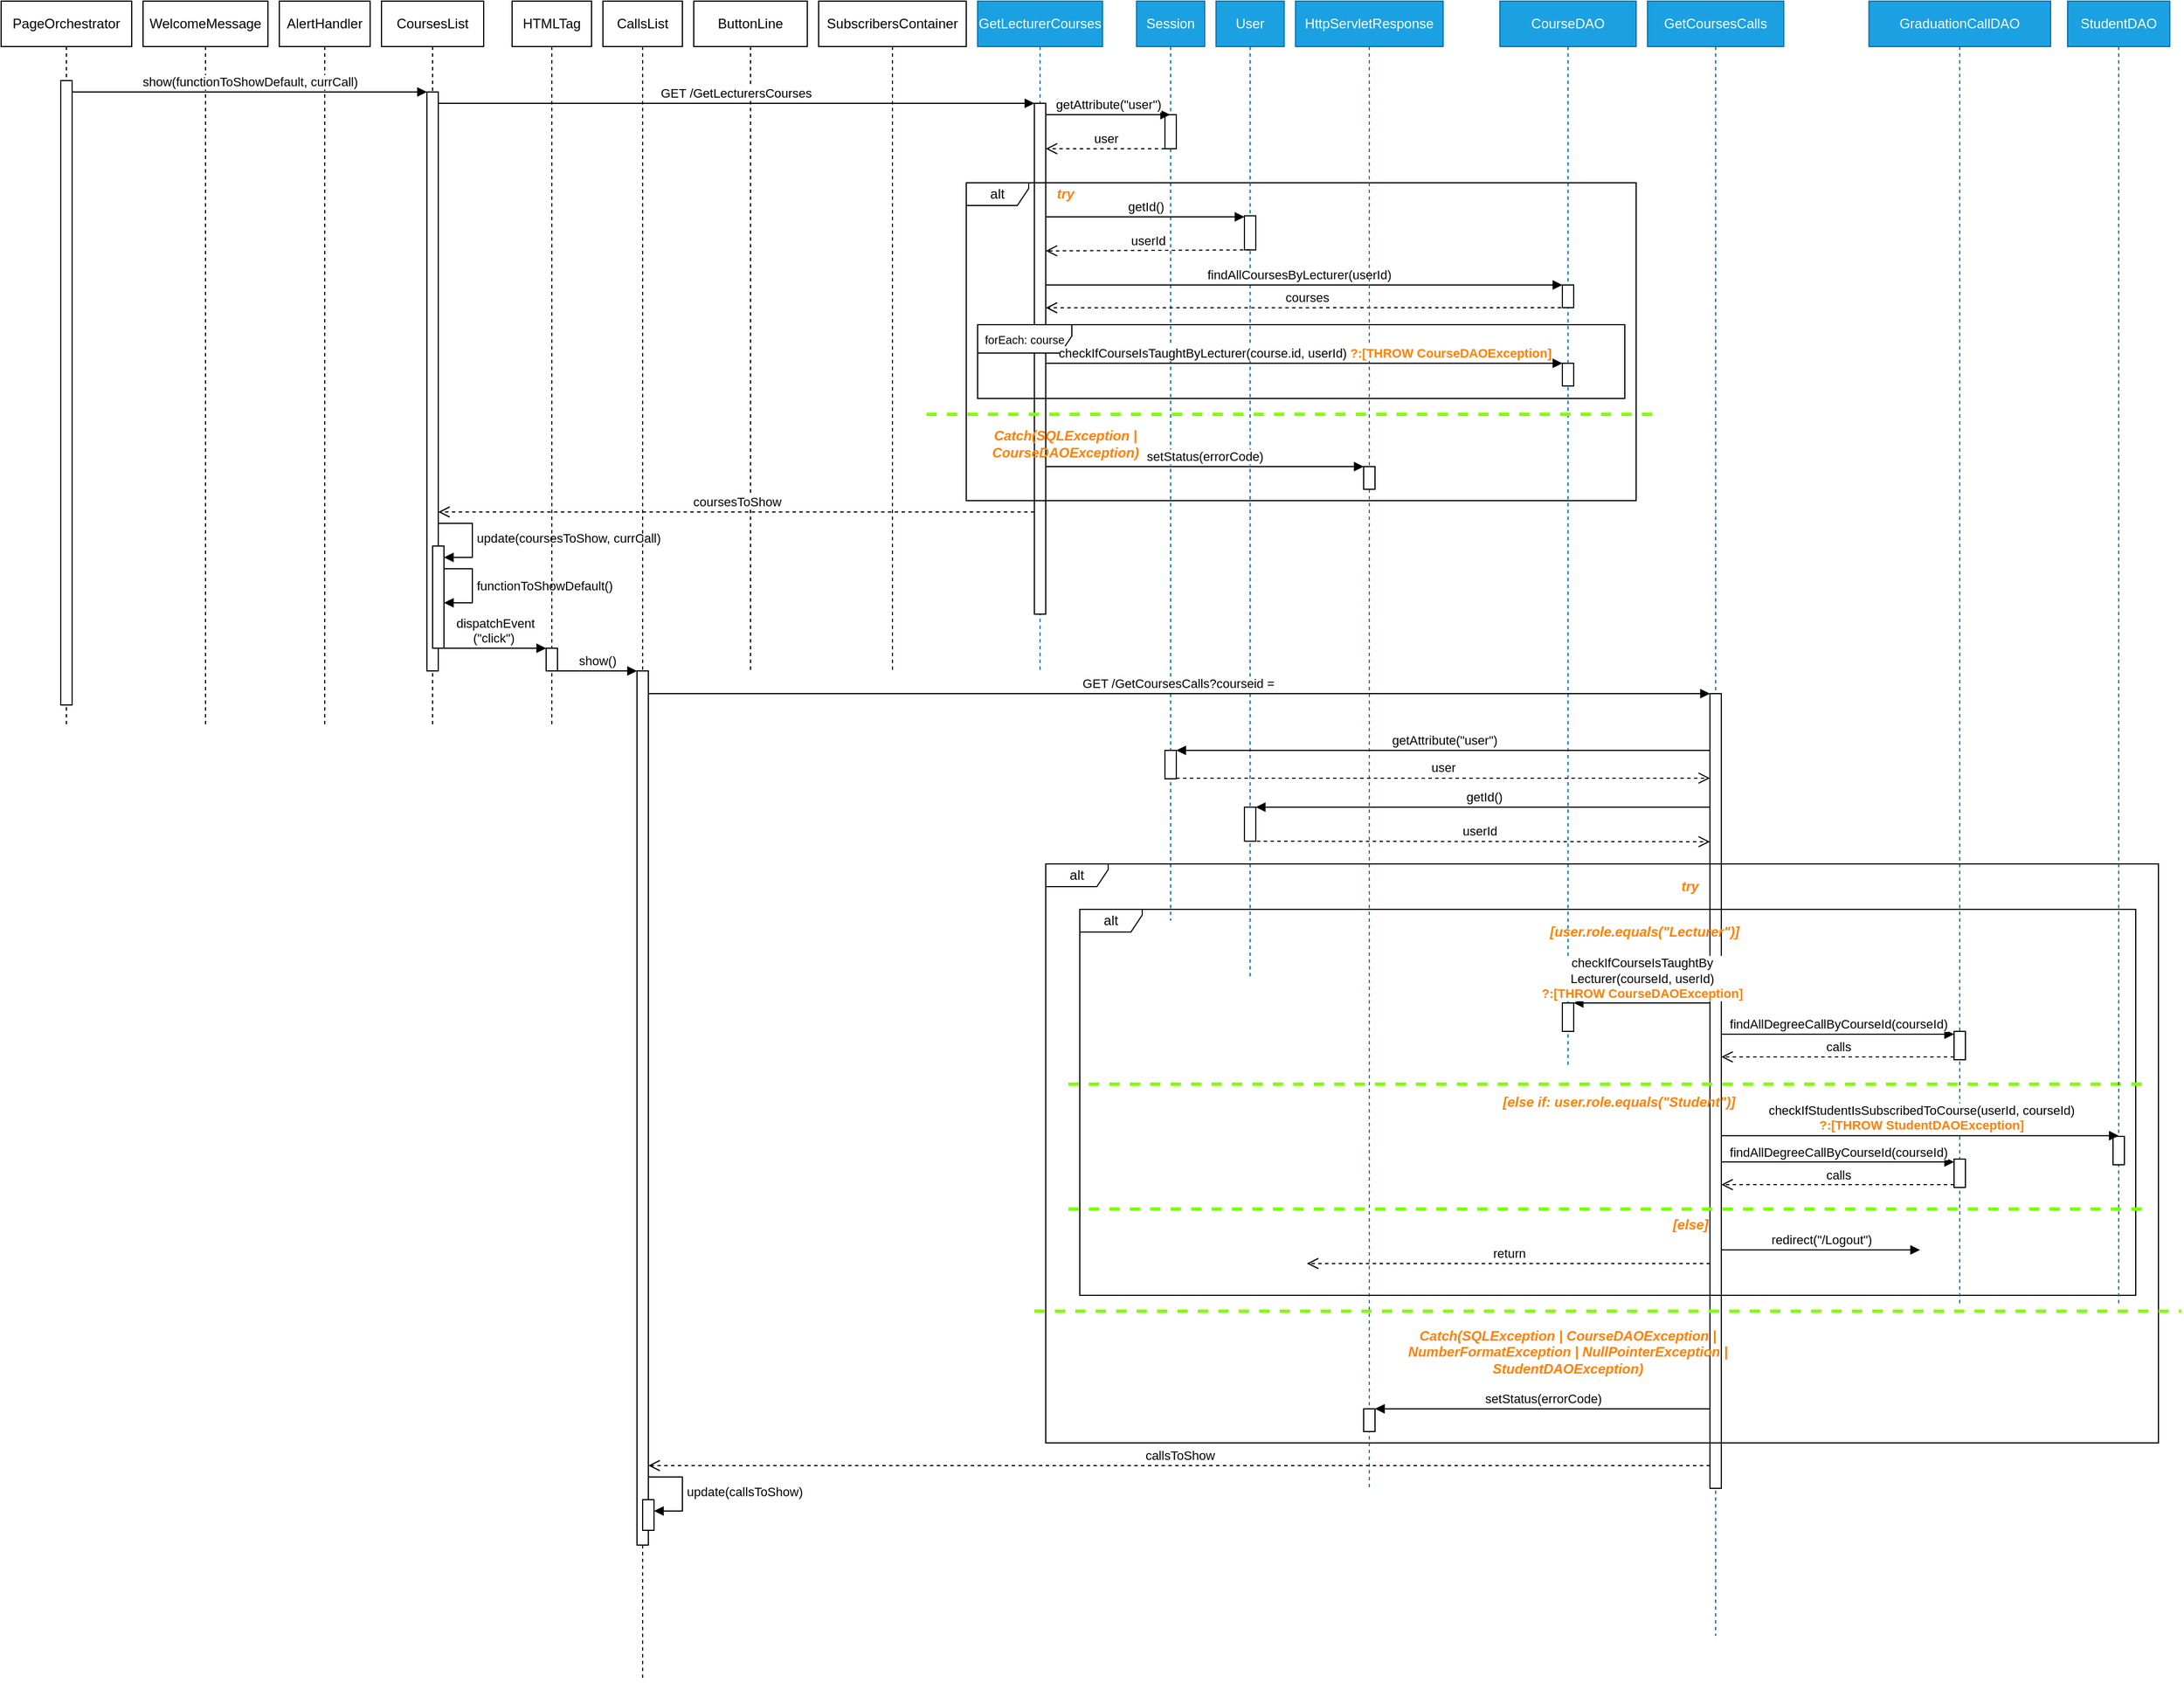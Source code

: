 <mxfile version="21.3.7" type="device">
  <diagram name="Page-1" id="2YBvvXClWsGukQMizWep">
    <mxGraphModel dx="890" dy="943" grid="1" gridSize="10" guides="1" tooltips="1" connect="1" arrows="1" fold="1" page="1" pageScale="1" pageWidth="850" pageHeight="1100" math="0" shadow="0">
      <root>
        <mxCell id="0" />
        <mxCell id="1" parent="0" />
        <mxCell id="Vr1a5inBXHn5BPP0UEcf-83" value="GetCoursesCalls" style="shape=umlLifeline;perimeter=lifelinePerimeter;whiteSpace=wrap;html=1;container=0;dropTarget=0;collapsible=0;recursiveResize=0;outlineConnect=0;portConstraint=eastwest;newEdgeStyle={&quot;edgeStyle&quot;:&quot;elbowEdgeStyle&quot;,&quot;elbow&quot;:&quot;vertical&quot;,&quot;curved&quot;:0,&quot;rounded&quot;:0};fillColor=#1ba1e2;fontColor=#ffffff;strokeColor=#006EAF;" vertex="1" parent="1">
          <mxGeometry x="1910" y="210" width="120" height="1440" as="geometry" />
        </mxCell>
        <mxCell id="Vr1a5inBXHn5BPP0UEcf-89" value="" style="html=1;points=[];perimeter=orthogonalPerimeter;outlineConnect=0;targetShapes=umlLifeline;portConstraint=eastwest;newEdgeStyle={&quot;edgeStyle&quot;:&quot;elbowEdgeStyle&quot;,&quot;elbow&quot;:&quot;vertical&quot;,&quot;curved&quot;:0,&quot;rounded&quot;:0};" vertex="1" parent="1">
          <mxGeometry x="1965" y="820" width="10" height="700" as="geometry" />
        </mxCell>
        <mxCell id="Vr1a5inBXHn5BPP0UEcf-3" value="PageOrchestrator" style="shape=umlLifeline;perimeter=lifelinePerimeter;whiteSpace=wrap;html=1;container=0;dropTarget=0;collapsible=0;recursiveResize=0;outlineConnect=0;portConstraint=eastwest;newEdgeStyle={&quot;edgeStyle&quot;:&quot;elbowEdgeStyle&quot;,&quot;elbow&quot;:&quot;vertical&quot;,&quot;curved&quot;:0,&quot;rounded&quot;:0};" vertex="1" parent="1">
          <mxGeometry x="460" y="210" width="115" height="640" as="geometry" />
        </mxCell>
        <mxCell id="Vr1a5inBXHn5BPP0UEcf-4" value="" style="html=1;points=[];perimeter=orthogonalPerimeter;outlineConnect=0;targetShapes=umlLifeline;portConstraint=eastwest;newEdgeStyle={&quot;edgeStyle&quot;:&quot;elbowEdgeStyle&quot;,&quot;elbow&quot;:&quot;vertical&quot;,&quot;curved&quot;:0,&quot;rounded&quot;:0};" vertex="1" parent="Vr1a5inBXHn5BPP0UEcf-3">
          <mxGeometry x="52.5" y="70" width="10" height="550" as="geometry" />
        </mxCell>
        <mxCell id="Vr1a5inBXHn5BPP0UEcf-5" value="WelcomeMessage" style="shape=umlLifeline;perimeter=lifelinePerimeter;whiteSpace=wrap;html=1;container=0;dropTarget=0;collapsible=0;recursiveResize=0;outlineConnect=0;portConstraint=eastwest;newEdgeStyle={&quot;edgeStyle&quot;:&quot;elbowEdgeStyle&quot;,&quot;elbow&quot;:&quot;vertical&quot;,&quot;curved&quot;:0,&quot;rounded&quot;:0};" vertex="1" parent="1">
          <mxGeometry x="585" y="210" width="110" height="640" as="geometry" />
        </mxCell>
        <mxCell id="Vr1a5inBXHn5BPP0UEcf-7" value="AlertHandler" style="shape=umlLifeline;perimeter=lifelinePerimeter;whiteSpace=wrap;html=1;container=0;dropTarget=0;collapsible=0;recursiveResize=0;outlineConnect=0;portConstraint=eastwest;newEdgeStyle={&quot;edgeStyle&quot;:&quot;elbowEdgeStyle&quot;,&quot;elbow&quot;:&quot;vertical&quot;,&quot;curved&quot;:0,&quot;rounded&quot;:0};" vertex="1" parent="1">
          <mxGeometry x="705" y="210" width="80" height="640" as="geometry" />
        </mxCell>
        <mxCell id="Vr1a5inBXHn5BPP0UEcf-9" value="CoursesList" style="shape=umlLifeline;perimeter=lifelinePerimeter;whiteSpace=wrap;html=1;container=0;dropTarget=0;collapsible=0;recursiveResize=0;outlineConnect=0;portConstraint=eastwest;newEdgeStyle={&quot;edgeStyle&quot;:&quot;elbowEdgeStyle&quot;,&quot;elbow&quot;:&quot;vertical&quot;,&quot;curved&quot;:0,&quot;rounded&quot;:0};" vertex="1" parent="1">
          <mxGeometry x="795" y="210" width="90" height="640" as="geometry" />
        </mxCell>
        <mxCell id="Vr1a5inBXHn5BPP0UEcf-37" value="" style="html=1;points=[];perimeter=orthogonalPerimeter;outlineConnect=0;targetShapes=umlLifeline;portConstraint=eastwest;newEdgeStyle={&quot;edgeStyle&quot;:&quot;elbowEdgeStyle&quot;,&quot;elbow&quot;:&quot;vertical&quot;,&quot;curved&quot;:0,&quot;rounded&quot;:0};" vertex="1" parent="Vr1a5inBXHn5BPP0UEcf-9">
          <mxGeometry x="40" y="80" width="10" height="510" as="geometry" />
        </mxCell>
        <mxCell id="Vr1a5inBXHn5BPP0UEcf-69" value="" style="html=1;points=[];perimeter=orthogonalPerimeter;outlineConnect=0;targetShapes=umlLifeline;portConstraint=eastwest;newEdgeStyle={&quot;edgeStyle&quot;:&quot;elbowEdgeStyle&quot;,&quot;elbow&quot;:&quot;vertical&quot;,&quot;curved&quot;:0,&quot;rounded&quot;:0};" vertex="1" parent="Vr1a5inBXHn5BPP0UEcf-9">
          <mxGeometry x="45" y="480" width="10" height="90" as="geometry" />
        </mxCell>
        <mxCell id="Vr1a5inBXHn5BPP0UEcf-70" value="update(coursesToShow, currCall)" style="html=1;align=left;spacingLeft=2;endArrow=block;rounded=0;edgeStyle=orthogonalEdgeStyle;curved=0;rounded=0;" edge="1" target="Vr1a5inBXHn5BPP0UEcf-69" parent="Vr1a5inBXHn5BPP0UEcf-9">
          <mxGeometry relative="1" as="geometry">
            <mxPoint x="50" y="460" as="sourcePoint" />
            <Array as="points">
              <mxPoint x="80" y="490" />
            </Array>
          </mxGeometry>
        </mxCell>
        <mxCell id="Vr1a5inBXHn5BPP0UEcf-10" value="CallsList" style="shape=umlLifeline;perimeter=lifelinePerimeter;whiteSpace=wrap;html=1;container=0;dropTarget=0;collapsible=0;recursiveResize=0;outlineConnect=0;portConstraint=eastwest;newEdgeStyle={&quot;edgeStyle&quot;:&quot;elbowEdgeStyle&quot;,&quot;elbow&quot;:&quot;vertical&quot;,&quot;curved&quot;:0,&quot;rounded&quot;:0};" vertex="1" parent="1">
          <mxGeometry x="990" y="210" width="70" height="1480" as="geometry" />
        </mxCell>
        <mxCell id="Vr1a5inBXHn5BPP0UEcf-75" value="" style="html=1;points=[];perimeter=orthogonalPerimeter;outlineConnect=0;targetShapes=umlLifeline;portConstraint=eastwest;newEdgeStyle={&quot;edgeStyle&quot;:&quot;elbowEdgeStyle&quot;,&quot;elbow&quot;:&quot;vertical&quot;,&quot;curved&quot;:0,&quot;rounded&quot;:0};" vertex="1" parent="Vr1a5inBXHn5BPP0UEcf-10">
          <mxGeometry x="30" y="590" width="10" height="770" as="geometry" />
        </mxCell>
        <mxCell id="Vr1a5inBXHn5BPP0UEcf-125" value="" style="html=1;points=[];perimeter=orthogonalPerimeter;outlineConnect=0;targetShapes=umlLifeline;portConstraint=eastwest;newEdgeStyle={&quot;edgeStyle&quot;:&quot;elbowEdgeStyle&quot;,&quot;elbow&quot;:&quot;vertical&quot;,&quot;curved&quot;:0,&quot;rounded&quot;:0};" vertex="1" parent="Vr1a5inBXHn5BPP0UEcf-10">
          <mxGeometry x="35" y="1320" width="10" height="27" as="geometry" />
        </mxCell>
        <mxCell id="Vr1a5inBXHn5BPP0UEcf-126" value="update(callsToShow)" style="html=1;align=left;spacingLeft=2;endArrow=block;rounded=0;edgeStyle=orthogonalEdgeStyle;curved=0;rounded=0;" edge="1" parent="Vr1a5inBXHn5BPP0UEcf-10" target="Vr1a5inBXHn5BPP0UEcf-125">
          <mxGeometry relative="1" as="geometry">
            <mxPoint x="40" y="1300" as="sourcePoint" />
            <Array as="points">
              <mxPoint x="70" y="1330" />
            </Array>
          </mxGeometry>
        </mxCell>
        <mxCell id="Vr1a5inBXHn5BPP0UEcf-11" value="ButtonLine" style="shape=umlLifeline;perimeter=lifelinePerimeter;whiteSpace=wrap;html=1;container=0;dropTarget=0;collapsible=0;recursiveResize=0;outlineConnect=0;portConstraint=eastwest;newEdgeStyle={&quot;edgeStyle&quot;:&quot;elbowEdgeStyle&quot;,&quot;elbow&quot;:&quot;vertical&quot;,&quot;curved&quot;:0,&quot;rounded&quot;:0};" vertex="1" parent="1">
          <mxGeometry x="1070" y="210" width="100" height="590" as="geometry" />
        </mxCell>
        <mxCell id="Vr1a5inBXHn5BPP0UEcf-17" value="SubscribersContainer" style="shape=umlLifeline;perimeter=lifelinePerimeter;whiteSpace=wrap;html=1;container=0;dropTarget=0;collapsible=0;recursiveResize=0;outlineConnect=0;portConstraint=eastwest;newEdgeStyle={&quot;edgeStyle&quot;:&quot;elbowEdgeStyle&quot;,&quot;elbow&quot;:&quot;vertical&quot;,&quot;curved&quot;:0,&quot;rounded&quot;:0};" vertex="1" parent="1">
          <mxGeometry x="1180" y="210" width="130" height="590" as="geometry" />
        </mxCell>
        <mxCell id="Vr1a5inBXHn5BPP0UEcf-19" value="GetLecturerCourses" style="shape=umlLifeline;perimeter=lifelinePerimeter;whiteSpace=wrap;html=1;container=0;dropTarget=0;collapsible=0;recursiveResize=0;outlineConnect=0;portConstraint=eastwest;newEdgeStyle={&quot;edgeStyle&quot;:&quot;elbowEdgeStyle&quot;,&quot;elbow&quot;:&quot;vertical&quot;,&quot;curved&quot;:0,&quot;rounded&quot;:0};fillColor=#1ba1e2;fontColor=#ffffff;strokeColor=#006EAF;" vertex="1" parent="1">
          <mxGeometry x="1320" y="210" width="110" height="590" as="geometry" />
        </mxCell>
        <mxCell id="Vr1a5inBXHn5BPP0UEcf-38" value="" style="html=1;points=[];perimeter=orthogonalPerimeter;outlineConnect=0;targetShapes=umlLifeline;portConstraint=eastwest;newEdgeStyle={&quot;edgeStyle&quot;:&quot;elbowEdgeStyle&quot;,&quot;elbow&quot;:&quot;vertical&quot;,&quot;curved&quot;:0,&quot;rounded&quot;:0};" vertex="1" parent="Vr1a5inBXHn5BPP0UEcf-19">
          <mxGeometry x="50" y="90" width="10" height="450" as="geometry" />
        </mxCell>
        <mxCell id="Vr1a5inBXHn5BPP0UEcf-22" value="Session" style="shape=umlLifeline;perimeter=lifelinePerimeter;whiteSpace=wrap;html=1;container=0;dropTarget=0;collapsible=0;recursiveResize=0;outlineConnect=0;portConstraint=eastwest;newEdgeStyle={&quot;edgeStyle&quot;:&quot;elbowEdgeStyle&quot;,&quot;elbow&quot;:&quot;vertical&quot;,&quot;curved&quot;:0,&quot;rounded&quot;:0};fillColor=#1ba1e2;fontColor=#ffffff;strokeColor=#006EAF;" vertex="1" parent="1">
          <mxGeometry x="1460" y="210" width="60" height="810" as="geometry" />
        </mxCell>
        <mxCell id="Vr1a5inBXHn5BPP0UEcf-42" value="" style="html=1;points=[];perimeter=orthogonalPerimeter;outlineConnect=0;targetShapes=umlLifeline;portConstraint=eastwest;newEdgeStyle={&quot;edgeStyle&quot;:&quot;elbowEdgeStyle&quot;,&quot;elbow&quot;:&quot;vertical&quot;,&quot;curved&quot;:0,&quot;rounded&quot;:0};" vertex="1" parent="Vr1a5inBXHn5BPP0UEcf-22">
          <mxGeometry x="25" y="100" width="10" height="30" as="geometry" />
        </mxCell>
        <mxCell id="Vr1a5inBXHn5BPP0UEcf-23" value="CourseDAO" style="shape=umlLifeline;perimeter=lifelinePerimeter;whiteSpace=wrap;html=1;container=0;dropTarget=0;collapsible=0;recursiveResize=0;outlineConnect=0;portConstraint=eastwest;newEdgeStyle={&quot;edgeStyle&quot;:&quot;elbowEdgeStyle&quot;,&quot;elbow&quot;:&quot;vertical&quot;,&quot;curved&quot;:0,&quot;rounded&quot;:0};fillColor=#1ba1e2;fontColor=#ffffff;strokeColor=#006EAF;" vertex="1" parent="1">
          <mxGeometry x="1780" y="210" width="120" height="940" as="geometry" />
        </mxCell>
        <mxCell id="Vr1a5inBXHn5BPP0UEcf-59" value="" style="html=1;points=[];perimeter=orthogonalPerimeter;outlineConnect=0;targetShapes=umlLifeline;portConstraint=eastwest;newEdgeStyle={&quot;edgeStyle&quot;:&quot;elbowEdgeStyle&quot;,&quot;elbow&quot;:&quot;vertical&quot;,&quot;curved&quot;:0,&quot;rounded&quot;:0};" vertex="1" parent="Vr1a5inBXHn5BPP0UEcf-23">
          <mxGeometry x="55" y="319" width="10" height="20" as="geometry" />
        </mxCell>
        <mxCell id="Vr1a5inBXHn5BPP0UEcf-96" value="" style="html=1;points=[];perimeter=orthogonalPerimeter;outlineConnect=0;targetShapes=umlLifeline;portConstraint=eastwest;newEdgeStyle={&quot;edgeStyle&quot;:&quot;elbowEdgeStyle&quot;,&quot;elbow&quot;:&quot;vertical&quot;,&quot;curved&quot;:0,&quot;rounded&quot;:0};" vertex="1" parent="Vr1a5inBXHn5BPP0UEcf-23">
          <mxGeometry x="55" y="882.5" width="10" height="25" as="geometry" />
        </mxCell>
        <mxCell id="Vr1a5inBXHn5BPP0UEcf-97" value="checkIfCourseIsTaughtBy&lt;br&gt;Lecturer(courseId, userId) &lt;br&gt;&lt;b&gt;&lt;font color=&quot;#ff8000&quot;&gt;?:[THROW CourseDAOException]&lt;/font&gt;&lt;/b&gt;" style="html=1;verticalAlign=bottom;endArrow=block;edgeStyle=elbowEdgeStyle;elbow=vertical;curved=0;rounded=0;" edge="1" parent="Vr1a5inBXHn5BPP0UEcf-23" target="Vr1a5inBXHn5BPP0UEcf-96">
          <mxGeometry width="80" relative="1" as="geometry">
            <mxPoint x="185" y="882.5" as="sourcePoint" />
            <mxPoint x="190" y="872.5" as="targetPoint" />
            <Array as="points">
              <mxPoint x="120" y="882.5" />
              <mxPoint x="130" y="862.5" />
              <mxPoint x="130" y="852.5" />
            </Array>
          </mxGeometry>
        </mxCell>
        <mxCell id="Vr1a5inBXHn5BPP0UEcf-32" value="show(functionToShowDefault, currCall)" style="html=1;verticalAlign=bottom;endArrow=block;edgeStyle=elbowEdgeStyle;elbow=vertical;curved=0;rounded=0;" edge="1" parent="1" target="Vr1a5inBXHn5BPP0UEcf-37" source="Vr1a5inBXHn5BPP0UEcf-4">
          <mxGeometry x="-0.001" relative="1" as="geometry">
            <mxPoint x="465" y="760" as="sourcePoint" />
            <Array as="points">
              <mxPoint x="575" y="290" />
              <mxPoint x="715" y="280" />
              <mxPoint x="679" y="760" />
              <mxPoint x="503" y="769.17" />
              <mxPoint x="483" y="779.17" />
              <mxPoint x="503" y="769.17" />
            </Array>
            <mxPoint x="912" y="760" as="targetPoint" />
            <mxPoint as="offset" />
          </mxGeometry>
        </mxCell>
        <mxCell id="Vr1a5inBXHn5BPP0UEcf-36" value="GET /GetLecturersCourses" style="html=1;verticalAlign=bottom;endArrow=block;edgeStyle=elbowEdgeStyle;elbow=vertical;curved=0;rounded=0;" edge="1" parent="1" source="Vr1a5inBXHn5BPP0UEcf-37" target="Vr1a5inBXHn5BPP0UEcf-38">
          <mxGeometry x="-0.001" relative="1" as="geometry">
            <mxPoint x="959" y="290" as="sourcePoint" />
            <Array as="points">
              <mxPoint x="1160" y="300" />
              <mxPoint x="1071" y="290" />
              <mxPoint x="1211" y="280" />
              <mxPoint x="1175" y="760" />
              <mxPoint x="999" y="769.17" />
              <mxPoint x="979" y="779.17" />
              <mxPoint x="999" y="769.17" />
            </Array>
            <mxPoint x="1280" y="120" as="targetPoint" />
            <mxPoint as="offset" />
          </mxGeometry>
        </mxCell>
        <mxCell id="Vr1a5inBXHn5BPP0UEcf-41" value="getAttribute(&quot;user&quot;)" style="html=1;verticalAlign=bottom;endArrow=block;edgeStyle=elbowEdgeStyle;elbow=vertical;curved=0;rounded=0;" edge="1" parent="1" source="Vr1a5inBXHn5BPP0UEcf-38" target="Vr1a5inBXHn5BPP0UEcf-22">
          <mxGeometry x="-0.003" width="80" relative="1" as="geometry">
            <mxPoint x="1400" y="320" as="sourcePoint" />
            <mxPoint x="1480" y="320" as="targetPoint" />
            <Array as="points">
              <mxPoint x="1390" y="310" />
            </Array>
            <mxPoint as="offset" />
          </mxGeometry>
        </mxCell>
        <mxCell id="Vr1a5inBXHn5BPP0UEcf-43" value="user" style="html=1;verticalAlign=bottom;endArrow=open;dashed=1;endSize=8;edgeStyle=elbowEdgeStyle;elbow=vertical;curved=0;rounded=0;" edge="1" parent="1" source="Vr1a5inBXHn5BPP0UEcf-42" target="Vr1a5inBXHn5BPP0UEcf-38">
          <mxGeometry relative="1" as="geometry">
            <mxPoint x="1490" y="340" as="sourcePoint" />
            <mxPoint x="1410" y="340" as="targetPoint" />
            <Array as="points">
              <mxPoint x="1450" y="340" />
              <mxPoint x="1470" y="340" />
            </Array>
          </mxGeometry>
        </mxCell>
        <mxCell id="Vr1a5inBXHn5BPP0UEcf-44" value="alt" style="shape=umlFrame;whiteSpace=wrap;html=1;pointerEvents=0;width=55;height=20;" vertex="1" parent="1">
          <mxGeometry x="1310" y="370" width="590" height="280" as="geometry" />
        </mxCell>
        <mxCell id="Vr1a5inBXHn5BPP0UEcf-45" value="try" style="text;html=1;strokeColor=none;fillColor=none;align=center;verticalAlign=middle;whiteSpace=wrap;rounded=0;fontStyle=3;fontColor=#FF8000;" vertex="1" parent="1">
          <mxGeometry x="1350" y="370" width="95" height="20" as="geometry" />
        </mxCell>
        <mxCell id="Vr1a5inBXHn5BPP0UEcf-46" value="" style="line;strokeWidth=3;fillColor=#80FF00;align=left;verticalAlign=middle;spacingTop=-1;spacingLeft=3;spacingRight=3;rotatable=0;labelPosition=right;points=[];portConstraint=eastwest;strokeColor=#80FF00;dashed=1;fontColor=#ffffff;fontStyle=0" vertex="1" parent="1">
          <mxGeometry x="1275" y="570" width="645" height="8" as="geometry" />
        </mxCell>
        <mxCell id="Vr1a5inBXHn5BPP0UEcf-47" value="Catch(SQLException | CourseDAOException)" style="text;html=1;align=center;verticalAlign=middle;whiteSpace=wrap;rounded=0;fontStyle=3;fontColor=#FF8000;" vertex="1" parent="1">
          <mxGeometry x="1326.25" y="590" width="142.5" height="20" as="geometry" />
        </mxCell>
        <mxCell id="Vr1a5inBXHn5BPP0UEcf-49" value="getId()" style="html=1;verticalAlign=bottom;endArrow=block;edgeStyle=elbowEdgeStyle;elbow=vertical;curved=0;rounded=0;" edge="1" parent="1" source="Vr1a5inBXHn5BPP0UEcf-38" target="Vr1a5inBXHn5BPP0UEcf-52">
          <mxGeometry width="80" relative="1" as="geometry">
            <mxPoint x="1380" y="410" as="sourcePoint" />
            <mxPoint x="1550" y="330" as="targetPoint" />
            <Array as="points">
              <mxPoint x="1530" y="400" />
            </Array>
          </mxGeometry>
        </mxCell>
        <mxCell id="Vr1a5inBXHn5BPP0UEcf-50" value="User" style="shape=umlLifeline;perimeter=lifelinePerimeter;whiteSpace=wrap;html=1;container=0;dropTarget=0;collapsible=0;recursiveResize=0;outlineConnect=0;portConstraint=eastwest;newEdgeStyle={&quot;edgeStyle&quot;:&quot;elbowEdgeStyle&quot;,&quot;elbow&quot;:&quot;vertical&quot;,&quot;curved&quot;:0,&quot;rounded&quot;:0};fillColor=#1ba1e2;fontColor=#ffffff;strokeColor=#006EAF;" vertex="1" parent="1">
          <mxGeometry x="1530" y="210" width="60" height="860" as="geometry" />
        </mxCell>
        <mxCell id="Vr1a5inBXHn5BPP0UEcf-52" value="" style="html=1;points=[];perimeter=orthogonalPerimeter;outlineConnect=0;targetShapes=umlLifeline;portConstraint=eastwest;newEdgeStyle={&quot;edgeStyle&quot;:&quot;elbowEdgeStyle&quot;,&quot;elbow&quot;:&quot;vertical&quot;,&quot;curved&quot;:0,&quot;rounded&quot;:0};" vertex="1" parent="Vr1a5inBXHn5BPP0UEcf-50">
          <mxGeometry x="25" y="189.13" width="10" height="30" as="geometry" />
        </mxCell>
        <mxCell id="Vr1a5inBXHn5BPP0UEcf-91" value="" style="html=1;points=[];perimeter=orthogonalPerimeter;outlineConnect=0;targetShapes=umlLifeline;portConstraint=eastwest;newEdgeStyle={&quot;edgeStyle&quot;:&quot;elbowEdgeStyle&quot;,&quot;elbow&quot;:&quot;vertical&quot;,&quot;curved&quot;:0,&quot;rounded&quot;:0};" vertex="1" parent="Vr1a5inBXHn5BPP0UEcf-50">
          <mxGeometry x="25" y="710" width="10" height="30" as="geometry" />
        </mxCell>
        <mxCell id="Vr1a5inBXHn5BPP0UEcf-93" value="getId()" style="html=1;verticalAlign=bottom;endArrow=block;edgeStyle=elbowEdgeStyle;elbow=vertical;curved=0;rounded=0;" edge="1" parent="Vr1a5inBXHn5BPP0UEcf-50" target="Vr1a5inBXHn5BPP0UEcf-91">
          <mxGeometry x="-0.003" width="80" relative="1" as="geometry">
            <mxPoint x="435" y="710" as="sourcePoint" />
            <mxPoint x="-35" y="710" as="targetPoint" />
            <Array as="points">
              <mxPoint x="80" y="710" />
            </Array>
            <mxPoint as="offset" />
          </mxGeometry>
        </mxCell>
        <mxCell id="Vr1a5inBXHn5BPP0UEcf-94" value="userId" style="html=1;verticalAlign=bottom;endArrow=open;dashed=1;endSize=8;edgeStyle=elbowEdgeStyle;elbow=vertical;curved=0;rounded=0;" edge="1" parent="Vr1a5inBXHn5BPP0UEcf-50" source="Vr1a5inBXHn5BPP0UEcf-91">
          <mxGeometry relative="1" as="geometry">
            <mxPoint x="60" y="740" as="sourcePoint" />
            <mxPoint x="435" y="740.47" as="targetPoint" />
            <Array as="points">
              <mxPoint x="410" y="740.47" />
              <mxPoint x="430" y="740.47" />
            </Array>
          </mxGeometry>
        </mxCell>
        <mxCell id="Vr1a5inBXHn5BPP0UEcf-53" value="userId" style="html=1;verticalAlign=bottom;endArrow=open;dashed=1;endSize=8;edgeStyle=elbowEdgeStyle;elbow=vertical;curved=0;rounded=0;" edge="1" parent="1" source="Vr1a5inBXHn5BPP0UEcf-52" target="Vr1a5inBXHn5BPP0UEcf-38">
          <mxGeometry relative="1" as="geometry">
            <mxPoint x="1590" y="429.13" as="sourcePoint" />
            <mxPoint x="1480" y="429.13" as="targetPoint" />
            <Array as="points">
              <mxPoint x="1530" y="430" />
              <mxPoint x="1550" y="420" />
            </Array>
          </mxGeometry>
        </mxCell>
        <mxCell id="Vr1a5inBXHn5BPP0UEcf-54" value="findAllCoursesByLecturer(userId)" style="html=1;verticalAlign=bottom;endArrow=block;edgeStyle=elbowEdgeStyle;elbow=vertical;curved=0;rounded=0;" edge="1" parent="1" target="Vr1a5inBXHn5BPP0UEcf-55">
          <mxGeometry width="80" relative="1" as="geometry">
            <mxPoint x="1380" y="450" as="sourcePoint" />
            <mxPoint x="1600" y="450" as="targetPoint" />
            <Array as="points">
              <mxPoint x="1650" y="460" />
              <mxPoint x="1530" y="450" />
            </Array>
          </mxGeometry>
        </mxCell>
        <mxCell id="Vr1a5inBXHn5BPP0UEcf-55" value="" style="html=1;points=[];perimeter=orthogonalPerimeter;outlineConnect=0;targetShapes=umlLifeline;portConstraint=eastwest;newEdgeStyle={&quot;edgeStyle&quot;:&quot;elbowEdgeStyle&quot;,&quot;elbow&quot;:&quot;vertical&quot;,&quot;curved&quot;:0,&quot;rounded&quot;:0};" vertex="1" parent="1">
          <mxGeometry x="1835" y="460" width="10" height="20" as="geometry" />
        </mxCell>
        <mxCell id="Vr1a5inBXHn5BPP0UEcf-56" value="courses" style="html=1;verticalAlign=bottom;endArrow=open;dashed=1;endSize=8;edgeStyle=elbowEdgeStyle;elbow=vertical;curved=0;rounded=0;" edge="1" parent="1" source="Vr1a5inBXHn5BPP0UEcf-55" target="Vr1a5inBXHn5BPP0UEcf-38">
          <mxGeometry relative="1" as="geometry">
            <mxPoint x="1685" y="480" as="sourcePoint" />
            <mxPoint x="1470" y="480" as="targetPoint" />
            <Array as="points">
              <mxPoint x="1660" y="480.13" />
            </Array>
          </mxGeometry>
        </mxCell>
        <mxCell id="Vr1a5inBXHn5BPP0UEcf-57" value="&lt;font style=&quot;font-size: 10px;&quot;&gt;forEach: course&lt;/font&gt;" style="shape=umlFrame;whiteSpace=wrap;html=1;pointerEvents=0;width=83;height=25;" vertex="1" parent="1">
          <mxGeometry x="1320" y="495" width="570" height="65" as="geometry" />
        </mxCell>
        <mxCell id="Vr1a5inBXHn5BPP0UEcf-61" value="setStatus(errorCode)" style="html=1;verticalAlign=bottom;endArrow=block;edgeStyle=elbowEdgeStyle;elbow=vertical;curved=0;rounded=0;" edge="1" parent="1" source="Vr1a5inBXHn5BPP0UEcf-38" target="Vr1a5inBXHn5BPP0UEcf-63">
          <mxGeometry width="80" relative="1" as="geometry">
            <mxPoint x="1470" y="640" as="sourcePoint" />
            <mxPoint x="1550" y="640" as="targetPoint" />
            <Array as="points">
              <mxPoint x="1670" y="620" />
              <mxPoint x="1640" y="640" />
            </Array>
          </mxGeometry>
        </mxCell>
        <mxCell id="Vr1a5inBXHn5BPP0UEcf-62" value="HttpServletResponse" style="shape=umlLifeline;perimeter=lifelinePerimeter;whiteSpace=wrap;html=1;container=0;dropTarget=0;collapsible=0;recursiveResize=0;outlineConnect=0;portConstraint=eastwest;newEdgeStyle={&quot;edgeStyle&quot;:&quot;elbowEdgeStyle&quot;,&quot;elbow&quot;:&quot;vertical&quot;,&quot;curved&quot;:0,&quot;rounded&quot;:0};fillColor=#1ba1e2;fontColor=#ffffff;strokeColor=#006EAF;" vertex="1" parent="1">
          <mxGeometry x="1600" y="210" width="130" height="1310" as="geometry" />
        </mxCell>
        <mxCell id="Vr1a5inBXHn5BPP0UEcf-63" value="" style="html=1;points=[];perimeter=orthogonalPerimeter;outlineConnect=0;targetShapes=umlLifeline;portConstraint=eastwest;newEdgeStyle={&quot;edgeStyle&quot;:&quot;elbowEdgeStyle&quot;,&quot;elbow&quot;:&quot;vertical&quot;,&quot;curved&quot;:0,&quot;rounded&quot;:0};" vertex="1" parent="Vr1a5inBXHn5BPP0UEcf-62">
          <mxGeometry x="60" y="410" width="10" height="20" as="geometry" />
        </mxCell>
        <mxCell id="Vr1a5inBXHn5BPP0UEcf-122" value="" style="html=1;points=[];perimeter=orthogonalPerimeter;outlineConnect=0;targetShapes=umlLifeline;portConstraint=eastwest;newEdgeStyle={&quot;edgeStyle&quot;:&quot;elbowEdgeStyle&quot;,&quot;elbow&quot;:&quot;vertical&quot;,&quot;curved&quot;:0,&quot;rounded&quot;:0};" vertex="1" parent="Vr1a5inBXHn5BPP0UEcf-62">
          <mxGeometry x="60" y="1240" width="10" height="20" as="geometry" />
        </mxCell>
        <mxCell id="Vr1a5inBXHn5BPP0UEcf-64" value="coursesToShow" style="html=1;verticalAlign=bottom;endArrow=open;dashed=1;endSize=8;edgeStyle=elbowEdgeStyle;elbow=vertical;curved=0;rounded=0;" edge="1" parent="1" source="Vr1a5inBXHn5BPP0UEcf-38" target="Vr1a5inBXHn5BPP0UEcf-37">
          <mxGeometry relative="1" as="geometry">
            <mxPoint x="1350" y="700" as="sourcePoint" />
            <mxPoint x="1270" y="700" as="targetPoint" />
            <Array as="points">
              <mxPoint x="1270" y="660" />
            </Array>
          </mxGeometry>
        </mxCell>
        <mxCell id="Vr1a5inBXHn5BPP0UEcf-73" value="functionToShowDefault()" style="html=1;align=left;spacingLeft=2;endArrow=block;rounded=0;edgeStyle=orthogonalEdgeStyle;curved=0;rounded=0;" edge="1" parent="1" source="Vr1a5inBXHn5BPP0UEcf-69">
          <mxGeometry relative="1" as="geometry">
            <mxPoint x="845" y="710" as="sourcePoint" />
            <Array as="points">
              <mxPoint x="875" y="710" />
              <mxPoint x="875" y="740" />
            </Array>
            <mxPoint x="850" y="740" as="targetPoint" />
          </mxGeometry>
        </mxCell>
        <mxCell id="Vr1a5inBXHn5BPP0UEcf-74" value="dispatchEvent&lt;br&gt;(&quot;click&quot;)&amp;nbsp;" style="html=1;verticalAlign=bottom;endArrow=block;edgeStyle=elbowEdgeStyle;elbow=vertical;curved=0;rounded=0;" edge="1" parent="1" source="Vr1a5inBXHn5BPP0UEcf-69" target="Vr1a5inBXHn5BPP0UEcf-79">
          <mxGeometry width="80" relative="1" as="geometry">
            <mxPoint x="950" y="750" as="sourcePoint" />
            <mxPoint x="1030" y="750" as="targetPoint" />
            <Array as="points">
              <mxPoint x="930" y="780" />
              <mxPoint x="970" y="770" />
              <mxPoint x="960" y="760" />
            </Array>
          </mxGeometry>
        </mxCell>
        <mxCell id="Vr1a5inBXHn5BPP0UEcf-78" value="HTMLTag" style="shape=umlLifeline;perimeter=lifelinePerimeter;whiteSpace=wrap;html=1;container=0;dropTarget=0;collapsible=0;recursiveResize=0;outlineConnect=0;portConstraint=eastwest;newEdgeStyle={&quot;edgeStyle&quot;:&quot;elbowEdgeStyle&quot;,&quot;elbow&quot;:&quot;vertical&quot;,&quot;curved&quot;:0,&quot;rounded&quot;:0};" vertex="1" parent="1">
          <mxGeometry x="910" y="210" width="70" height="640" as="geometry" />
        </mxCell>
        <mxCell id="Vr1a5inBXHn5BPP0UEcf-79" value="" style="html=1;points=[];perimeter=orthogonalPerimeter;outlineConnect=0;targetShapes=umlLifeline;portConstraint=eastwest;newEdgeStyle={&quot;edgeStyle&quot;:&quot;elbowEdgeStyle&quot;,&quot;elbow&quot;:&quot;vertical&quot;,&quot;curved&quot;:0,&quot;rounded&quot;:0};" vertex="1" parent="Vr1a5inBXHn5BPP0UEcf-78">
          <mxGeometry x="30" y="570" width="10" height="20" as="geometry" />
        </mxCell>
        <mxCell id="Vr1a5inBXHn5BPP0UEcf-80" value="show()" style="html=1;verticalAlign=bottom;endArrow=block;edgeStyle=elbowEdgeStyle;elbow=vertical;curved=0;rounded=0;" edge="1" parent="1" source="Vr1a5inBXHn5BPP0UEcf-79" target="Vr1a5inBXHn5BPP0UEcf-75">
          <mxGeometry width="80" relative="1" as="geometry">
            <mxPoint x="950" y="810" as="sourcePoint" />
            <mxPoint x="1040" y="810" as="targetPoint" />
            <Array as="points">
              <mxPoint x="1000" y="800" />
              <mxPoint x="1000" y="810" />
              <mxPoint x="1030" y="810" />
              <mxPoint x="1070" y="800" />
              <mxPoint x="1060" y="790" />
            </Array>
          </mxGeometry>
        </mxCell>
        <mxCell id="Vr1a5inBXHn5BPP0UEcf-81" value="GET /GetCoursesCalls?courseid =&amp;nbsp;" style="html=1;verticalAlign=bottom;endArrow=block;edgeStyle=elbowEdgeStyle;elbow=vertical;curved=0;rounded=0;" edge="1" parent="1" source="Vr1a5inBXHn5BPP0UEcf-75" target="Vr1a5inBXHn5BPP0UEcf-89">
          <mxGeometry width="80" relative="1" as="geometry">
            <mxPoint x="1030" y="830" as="sourcePoint" />
            <mxPoint x="1966.316" y="810" as="targetPoint" />
            <Array as="points">
              <mxPoint x="1060" y="820" />
            </Array>
          </mxGeometry>
        </mxCell>
        <mxCell id="Vr1a5inBXHn5BPP0UEcf-58" value="checkIfCourseIsTaughtByLecturer(course.id, userId) &lt;font color=&quot;#ff8000&quot;&gt;&lt;b&gt;?:[THROW CourseDAOException]&lt;/b&gt;&lt;/font&gt;" style="html=1;verticalAlign=bottom;endArrow=block;edgeStyle=elbowEdgeStyle;elbow=vertical;curved=0;rounded=0;" edge="1" parent="1" source="Vr1a5inBXHn5BPP0UEcf-38" target="Vr1a5inBXHn5BPP0UEcf-59">
          <mxGeometry width="80" relative="1" as="geometry">
            <mxPoint x="1475.0" y="529" as="sourcePoint" />
            <mxPoint x="1795" y="529" as="targetPoint" />
            <Array as="points">
              <mxPoint x="1745" y="529" />
              <mxPoint x="1625" y="519" />
            </Array>
          </mxGeometry>
        </mxCell>
        <mxCell id="Vr1a5inBXHn5BPP0UEcf-85" value="alt" style="shape=umlFrame;whiteSpace=wrap;html=1;pointerEvents=0;width=55;height=20;" vertex="1" parent="1">
          <mxGeometry x="1410" y="1010" width="930" height="340" as="geometry" />
        </mxCell>
        <mxCell id="Vr1a5inBXHn5BPP0UEcf-87" value="getAttribute(&quot;user&quot;)" style="html=1;verticalAlign=bottom;endArrow=block;edgeStyle=elbowEdgeStyle;elbow=vertical;curved=0;rounded=0;" edge="1" parent="1" source="Vr1a5inBXHn5BPP0UEcf-89" target="Vr1a5inBXHn5BPP0UEcf-90">
          <mxGeometry x="-0.003" width="80" relative="1" as="geometry">
            <mxPoint x="1775" y="864.47" as="sourcePoint" />
            <mxPoint x="1380" y="890" as="targetPoint" />
            <Array as="points">
              <mxPoint x="1610" y="870" />
            </Array>
            <mxPoint as="offset" />
          </mxGeometry>
        </mxCell>
        <mxCell id="Vr1a5inBXHn5BPP0UEcf-88" value="user" style="html=1;verticalAlign=bottom;endArrow=open;dashed=1;endSize=8;edgeStyle=elbowEdgeStyle;elbow=vertical;curved=0;rounded=0;" edge="1" parent="1" source="Vr1a5inBXHn5BPP0UEcf-90" target="Vr1a5inBXHn5BPP0UEcf-89">
          <mxGeometry relative="1" as="geometry">
            <mxPoint x="1880" y="894.47" as="sourcePoint" />
            <mxPoint x="1775" y="894.47" as="targetPoint" />
            <Array as="points">
              <mxPoint x="1845" y="894.47" />
              <mxPoint x="1865" y="894.47" />
            </Array>
          </mxGeometry>
        </mxCell>
        <mxCell id="Vr1a5inBXHn5BPP0UEcf-90" value="" style="html=1;points=[];perimeter=orthogonalPerimeter;outlineConnect=0;targetShapes=umlLifeline;portConstraint=eastwest;newEdgeStyle={&quot;edgeStyle&quot;:&quot;elbowEdgeStyle&quot;,&quot;elbow&quot;:&quot;vertical&quot;,&quot;curved&quot;:0,&quot;rounded&quot;:0};" vertex="1" parent="1">
          <mxGeometry x="1485" y="870" width="10" height="25" as="geometry" />
        </mxCell>
        <mxCell id="Vr1a5inBXHn5BPP0UEcf-92" value="[user.role.equals(&quot;Lecturer&quot;)]" style="text;html=1;strokeColor=none;fillColor=none;align=center;verticalAlign=middle;whiteSpace=wrap;rounded=0;fontStyle=3;fontColor=#FF8000;" vertex="1" parent="1">
          <mxGeometry x="1860" y="1020" width="95" height="20" as="geometry" />
        </mxCell>
        <mxCell id="Vr1a5inBXHn5BPP0UEcf-100" value="GraduationCallDAO" style="shape=umlLifeline;perimeter=lifelinePerimeter;whiteSpace=wrap;html=1;container=0;dropTarget=0;collapsible=0;recursiveResize=0;outlineConnect=0;portConstraint=eastwest;newEdgeStyle={&quot;edgeStyle&quot;:&quot;elbowEdgeStyle&quot;,&quot;elbow&quot;:&quot;vertical&quot;,&quot;curved&quot;:0,&quot;rounded&quot;:0};fillColor=#1ba1e2;fontColor=#ffffff;strokeColor=#006EAF;" vertex="1" parent="1">
          <mxGeometry x="2105" y="210" width="160" height="1150" as="geometry" />
        </mxCell>
        <mxCell id="Vr1a5inBXHn5BPP0UEcf-108" value="" style="html=1;points=[];perimeter=orthogonalPerimeter;outlineConnect=0;targetShapes=umlLifeline;portConstraint=eastwest;newEdgeStyle={&quot;edgeStyle&quot;:&quot;elbowEdgeStyle&quot;,&quot;elbow&quot;:&quot;vertical&quot;,&quot;curved&quot;:0,&quot;rounded&quot;:0};" vertex="1" parent="Vr1a5inBXHn5BPP0UEcf-100">
          <mxGeometry x="75" y="907.5" width="10" height="25" as="geometry" />
        </mxCell>
        <mxCell id="Vr1a5inBXHn5BPP0UEcf-114" value="" style="html=1;points=[];perimeter=orthogonalPerimeter;outlineConnect=0;targetShapes=umlLifeline;portConstraint=eastwest;newEdgeStyle={&quot;edgeStyle&quot;:&quot;elbowEdgeStyle&quot;,&quot;elbow&quot;:&quot;vertical&quot;,&quot;curved&quot;:0,&quot;rounded&quot;:0};" vertex="1" parent="Vr1a5inBXHn5BPP0UEcf-100">
          <mxGeometry x="75" y="1020" width="10" height="25" as="geometry" />
        </mxCell>
        <mxCell id="Vr1a5inBXHn5BPP0UEcf-115" value="findAllDegreeCallByCourseId(courseId)" style="html=1;verticalAlign=bottom;endArrow=block;edgeStyle=elbowEdgeStyle;elbow=vertical;curved=0;rounded=0;" edge="1" parent="Vr1a5inBXHn5BPP0UEcf-100" target="Vr1a5inBXHn5BPP0UEcf-114">
          <mxGeometry width="80" relative="1" as="geometry">
            <mxPoint x="-130" y="1022.5" as="sourcePoint" />
            <mxPoint x="-45" y="1012.5" as="targetPoint" />
            <Array as="points">
              <mxPoint x="-55" y="1022.5" />
              <mxPoint x="-115" y="1022.5" />
            </Array>
          </mxGeometry>
        </mxCell>
        <mxCell id="Vr1a5inBXHn5BPP0UEcf-116" value="calls" style="html=1;verticalAlign=bottom;endArrow=open;dashed=1;endSize=8;edgeStyle=elbowEdgeStyle;elbow=vertical;curved=0;rounded=0;exitX=0;exitY=0.9;exitDx=0;exitDy=0;exitPerimeter=0;" edge="1" parent="Vr1a5inBXHn5BPP0UEcf-100" source="Vr1a5inBXHn5BPP0UEcf-114">
          <mxGeometry relative="1" as="geometry">
            <mxPoint x="75" y="1052.5" as="sourcePoint" />
            <mxPoint x="-130" y="1042.5" as="targetPoint" />
          </mxGeometry>
        </mxCell>
        <mxCell id="Vr1a5inBXHn5BPP0UEcf-103" value="alt" style="shape=umlFrame;whiteSpace=wrap;html=1;pointerEvents=0;width=55;height=20;" vertex="1" parent="1">
          <mxGeometry x="1380" y="970" width="980" height="510" as="geometry" />
        </mxCell>
        <mxCell id="Vr1a5inBXHn5BPP0UEcf-104" value="try" style="text;html=1;strokeColor=none;fillColor=none;align=center;verticalAlign=middle;whiteSpace=wrap;rounded=0;fontStyle=3;fontColor=#FF8000;" vertex="1" parent="1">
          <mxGeometry x="1900" y="980" width="95" height="20" as="geometry" />
        </mxCell>
        <mxCell id="Vr1a5inBXHn5BPP0UEcf-105" value="[else if: user.role.equals(&quot;Student&quot;)]" style="text;html=1;strokeColor=none;fillColor=none;align=center;verticalAlign=middle;whiteSpace=wrap;rounded=0;fontStyle=3;fontColor=#FF8000;" vertex="1" parent="1">
          <mxGeometry x="1775" y="1170" width="220" height="20" as="geometry" />
        </mxCell>
        <mxCell id="Vr1a5inBXHn5BPP0UEcf-106" value="" style="line;strokeWidth=3;fillColor=#80FF00;align=left;verticalAlign=middle;spacingTop=-1;spacingLeft=3;spacingRight=3;rotatable=0;labelPosition=right;points=[];portConstraint=eastwest;strokeColor=#80FF00;dashed=1;fontColor=#ffffff;fontStyle=0" vertex="1" parent="1">
          <mxGeometry x="1400" y="1160" width="950" height="8" as="geometry" />
        </mxCell>
        <mxCell id="Vr1a5inBXHn5BPP0UEcf-107" value="findAllDegreeCallByCourseId(courseId)" style="html=1;verticalAlign=bottom;endArrow=block;edgeStyle=elbowEdgeStyle;elbow=vertical;curved=0;rounded=0;" edge="1" parent="1" source="Vr1a5inBXHn5BPP0UEcf-89" target="Vr1a5inBXHn5BPP0UEcf-108">
          <mxGeometry width="80" relative="1" as="geometry">
            <mxPoint x="1980" y="1110" as="sourcePoint" />
            <mxPoint x="2060" y="1110" as="targetPoint" />
            <Array as="points">
              <mxPoint x="2050" y="1120" />
              <mxPoint x="1990" y="1120" />
            </Array>
          </mxGeometry>
        </mxCell>
        <mxCell id="Vr1a5inBXHn5BPP0UEcf-109" value="calls" style="html=1;verticalAlign=bottom;endArrow=open;dashed=1;endSize=8;edgeStyle=elbowEdgeStyle;elbow=vertical;curved=0;rounded=0;exitX=0;exitY=0.9;exitDx=0;exitDy=0;exitPerimeter=0;" edge="1" parent="1" source="Vr1a5inBXHn5BPP0UEcf-108" target="Vr1a5inBXHn5BPP0UEcf-89">
          <mxGeometry relative="1" as="geometry">
            <mxPoint x="2180" y="1150" as="sourcePoint" />
            <mxPoint x="2100" y="1150" as="targetPoint" />
          </mxGeometry>
        </mxCell>
        <mxCell id="Vr1a5inBXHn5BPP0UEcf-110" value="StudentDAO" style="shape=umlLifeline;perimeter=lifelinePerimeter;whiteSpace=wrap;html=1;container=0;dropTarget=0;collapsible=0;recursiveResize=0;outlineConnect=0;portConstraint=eastwest;newEdgeStyle={&quot;edgeStyle&quot;:&quot;elbowEdgeStyle&quot;,&quot;elbow&quot;:&quot;vertical&quot;,&quot;curved&quot;:0,&quot;rounded&quot;:0};fillColor=#1ba1e2;fontColor=#ffffff;strokeColor=#006EAF;" vertex="1" parent="1">
          <mxGeometry x="2280" y="210" width="90" height="1150" as="geometry" />
        </mxCell>
        <mxCell id="Vr1a5inBXHn5BPP0UEcf-113" value="" style="html=1;points=[];perimeter=orthogonalPerimeter;outlineConnect=0;targetShapes=umlLifeline;portConstraint=eastwest;newEdgeStyle={&quot;edgeStyle&quot;:&quot;elbowEdgeStyle&quot;,&quot;elbow&quot;:&quot;vertical&quot;,&quot;curved&quot;:0,&quot;rounded&quot;:0};" vertex="1" parent="Vr1a5inBXHn5BPP0UEcf-110">
          <mxGeometry x="40" y="1000" width="10" height="25" as="geometry" />
        </mxCell>
        <mxCell id="Vr1a5inBXHn5BPP0UEcf-112" value="checkIfStudentIsSubscribedToCourse(userId, courseId) &lt;br&gt;&lt;b&gt;&lt;font color=&quot;#ff8000&quot;&gt;?:[THROW StudentDAOException]&lt;/font&gt;&lt;/b&gt;" style="html=1;verticalAlign=bottom;endArrow=block;edgeStyle=elbowEdgeStyle;elbow=vertical;curved=0;rounded=0;" edge="1" parent="1" target="Vr1a5inBXHn5BPP0UEcf-113">
          <mxGeometry width="80" relative="1" as="geometry">
            <mxPoint x="1975" y="1209.38" as="sourcePoint" />
            <mxPoint x="2180" y="1209.38" as="targetPoint" />
            <Array as="points">
              <mxPoint x="2050" y="1209.38" />
              <mxPoint x="1990" y="1209.38" />
            </Array>
          </mxGeometry>
        </mxCell>
        <mxCell id="Vr1a5inBXHn5BPP0UEcf-117" value="" style="line;strokeWidth=3;fillColor=#80FF00;align=left;verticalAlign=middle;spacingTop=-1;spacingLeft=3;spacingRight=3;rotatable=0;labelPosition=right;points=[];portConstraint=eastwest;strokeColor=#80FF00;dashed=1;fontColor=#ffffff;fontStyle=0" vertex="1" parent="1">
          <mxGeometry x="1400" y="1270" width="950" height="8" as="geometry" />
        </mxCell>
        <mxCell id="Vr1a5inBXHn5BPP0UEcf-118" value="[else]" style="text;html=1;strokeColor=none;fillColor=none;align=center;verticalAlign=middle;whiteSpace=wrap;rounded=0;fontStyle=3;fontColor=#FF8000;" vertex="1" parent="1">
          <mxGeometry x="1912.5" y="1278" width="70" height="20" as="geometry" />
        </mxCell>
        <mxCell id="Vr1a5inBXHn5BPP0UEcf-119" value="redirect(&quot;/Logout&quot;)" style="html=1;verticalAlign=bottom;endArrow=block;edgeStyle=elbowEdgeStyle;elbow=vertical;curved=0;rounded=0;" edge="1" parent="1" source="Vr1a5inBXHn5BPP0UEcf-89">
          <mxGeometry width="80" relative="1" as="geometry">
            <mxPoint x="1970" y="1300" as="sourcePoint" />
            <mxPoint x="2150" y="1310" as="targetPoint" />
            <Array as="points">
              <mxPoint x="2080" y="1310" />
            </Array>
          </mxGeometry>
        </mxCell>
        <mxCell id="Vr1a5inBXHn5BPP0UEcf-120" value="return" style="html=1;verticalAlign=bottom;endArrow=open;dashed=1;endSize=8;edgeStyle=elbowEdgeStyle;elbow=vertical;curved=0;rounded=0;" edge="1" parent="1" source="Vr1a5inBXHn5BPP0UEcf-89">
          <mxGeometry relative="1" as="geometry">
            <mxPoint x="1970" y="1320" as="sourcePoint" />
            <mxPoint x="1610" y="1322" as="targetPoint" />
          </mxGeometry>
        </mxCell>
        <mxCell id="Vr1a5inBXHn5BPP0UEcf-121" value="Catch(SQLException | CourseDAOException | NumberFormatException | NullPointerException | StudentDAOException)" style="text;html=1;align=center;verticalAlign=middle;whiteSpace=wrap;rounded=0;fontStyle=3;fontColor=#FF8000;" vertex="1" parent="1">
          <mxGeometry x="1680" y="1390" width="320" height="20" as="geometry" />
        </mxCell>
        <mxCell id="Vr1a5inBXHn5BPP0UEcf-123" value="setStatus(errorCode)" style="html=1;verticalAlign=bottom;endArrow=block;edgeStyle=elbowEdgeStyle;elbow=vertical;curved=0;rounded=0;" edge="1" parent="1" target="Vr1a5inBXHn5BPP0UEcf-122">
          <mxGeometry x="-0.003" width="80" relative="1" as="geometry">
            <mxPoint x="1965" y="1450" as="sourcePoint" />
            <mxPoint x="1565" y="1430" as="targetPoint" />
            <Array as="points">
              <mxPoint x="1870" y="1450" />
              <mxPoint x="1910" y="1440" />
              <mxPoint x="1680" y="1430" />
            </Array>
            <mxPoint as="offset" />
          </mxGeometry>
        </mxCell>
        <mxCell id="Vr1a5inBXHn5BPP0UEcf-124" value="callsToShow" style="html=1;verticalAlign=bottom;endArrow=open;dashed=1;endSize=8;edgeStyle=elbowEdgeStyle;elbow=vertical;curved=0;rounded=0;" edge="1" parent="1" source="Vr1a5inBXHn5BPP0UEcf-89" target="Vr1a5inBXHn5BPP0UEcf-75">
          <mxGeometry relative="1" as="geometry">
            <mxPoint x="1965" y="1480" as="sourcePoint" />
            <mxPoint x="1440" y="1480" as="targetPoint" />
            <Array as="points">
              <mxPoint x="1750" y="1500" />
              <mxPoint x="1865" y="1480" />
            </Array>
          </mxGeometry>
        </mxCell>
        <mxCell id="Vr1a5inBXHn5BPP0UEcf-131" value="" style="line;strokeWidth=3;fillColor=#80FF00;align=left;verticalAlign=middle;spacingTop=-1;spacingLeft=3;spacingRight=3;rotatable=0;labelPosition=right;points=[];portConstraint=eastwest;strokeColor=#80FF00;dashed=1;fontColor=#ffffff;fontStyle=0" vertex="1" parent="1">
          <mxGeometry x="1370" y="1360" width="1010" height="8" as="geometry" />
        </mxCell>
      </root>
    </mxGraphModel>
  </diagram>
</mxfile>
